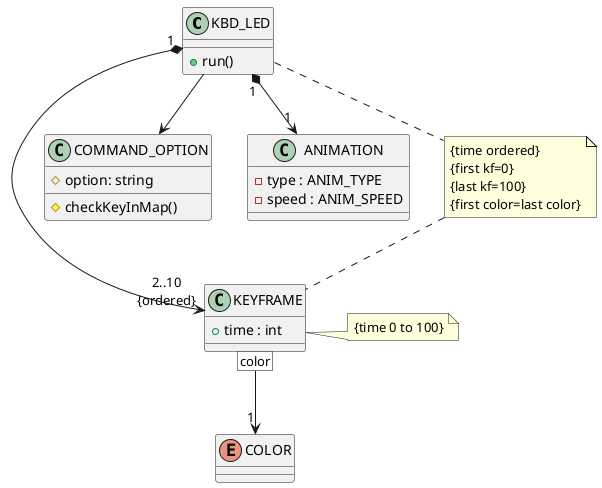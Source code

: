 @startuml classes diagram

class KBD_LED
{
    +run()
}

class COMMAND_OPTION
{
    #option: string
    #checkKeyInMap()
}

enum COLOR

'----- ANIMATION -----
class ANIMATION
{
    -type : ANIM_TYPE
    -speed : ANIM_SPEED
}

'----- KEYFRAME -----
class KEYFRAME
{
    +time : int
}

note right :{time 0 to 100}

note as N1
    {time ordered}
    {first kf=0}
    {last kf=100}
    {first color=last color}
end note

KEYFRAME [color] --> "1" COLOR

KBD_LED --> COMMAND_OPTION

KBD_LED .. N1
N1 .. KEYFRAME

KBD_LED "1" *--> "1" ANIMATION
KBD_LED "1" *--> "2..10\n{ordered}" KEYFRAME

@enduml